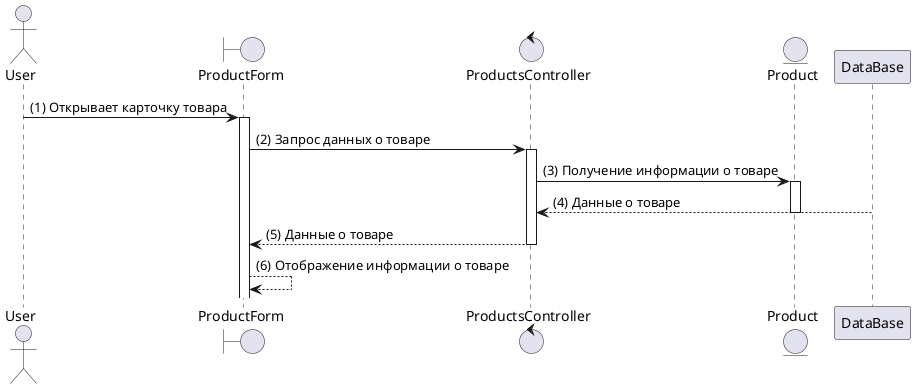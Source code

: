 @startuml
actor User
boundary ProductForm
control ProductsController
entity Product

User -> ProductForm : (1) Открывает карточку товара
activate ProductForm

ProductForm -> ProductsController : (2) Запрос данных о товаре
activate ProductsController

ProductsController -> Product : (3) Получение информации о товаре
activate Product

DataBase --> ProductsController : (4) Данные о товаре
deactivate Product

ProductsController --> ProductForm : (5) Данные о товаре
deactivate ProductsController

ProductForm --> ProductForm : (6) Отображение информации о товаре

@enduml
